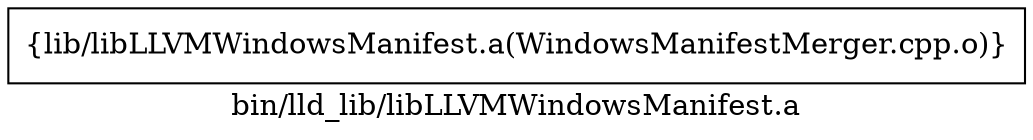 digraph "bin/lld_lib/libLLVMWindowsManifest.a" {
	label="bin/lld_lib/libLLVMWindowsManifest.a";
	rankdir=LR;

	Node0x55fd7b7fcb88 [shape=record,shape=box,group=0,label="{lib/libLLVMWindowsManifest.a(WindowsManifestMerger.cpp.o)}"];
}
